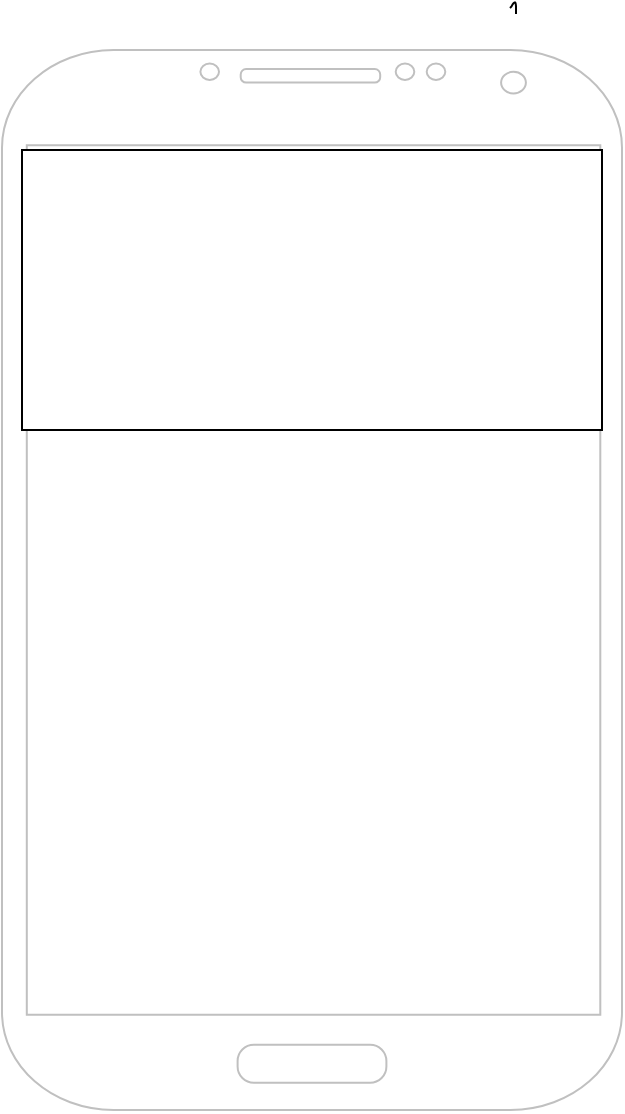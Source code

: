 <mxfile version="20.0.4" type="github">
  <diagram id="fg8l1_sHuMjB2g9FjELG" name="Page-1">
    <mxGraphModel dx="786" dy="521" grid="1" gridSize="10" guides="1" tooltips="1" connect="1" arrows="1" fold="1" page="1" pageScale="1" pageWidth="850" pageHeight="1100" math="0" shadow="0">
      <root>
        <mxCell id="0" />
        <mxCell id="1" parent="0" />
        <mxCell id="YeKtraM9uPKnGrGfIVZY-5" value="" style="shape=stencil(lZLbDoMgDIafhtsGaBG8dtt7mKiTzKlRd3r7SdiyqYHEu7b8X+mJYTbWeV8yycdp6C7lwxZTzfDApLRtXQ52mi2GR4ZZ1Q3leehubeH9PndKZ127u8vw9JzgHDh3mOSvTejkkca2ccQYILGLSARo2kWgBpPuIzgQholUgcFl5wqcGwQEJHoBEKAK6w0CLj+ID1bzdUEShA7rlVnnT0BF6icConXDaWQLUm1GSqBNGNisgPS3pY9+Nn6nWNmm8Zf8/74+3Tnkzx6Pbw==);fillColor=none;" parent="1" vertex="1">
          <mxGeometry x="544" y="256.25" width="3" height="5.75" as="geometry" />
        </mxCell>
        <mxCell id="YeKtraM9uPKnGrGfIVZY-6" value="" style="verticalLabelPosition=bottom;verticalAlign=top;html=1;shadow=0;dashed=0;strokeWidth=1;shape=mxgraph.android.phone2;strokeColor=#c0c0c0;" parent="1" vertex="1">
          <mxGeometry x="290" y="280" width="310" height="530" as="geometry" />
        </mxCell>
        <mxCell id="YeKtraM9uPKnGrGfIVZY-7" value="" style="rounded=0;whiteSpace=wrap;html=1;" parent="1" vertex="1">
          <mxGeometry x="300" y="330" width="290" height="140" as="geometry" />
        </mxCell>
      </root>
    </mxGraphModel>
  </diagram>
</mxfile>
